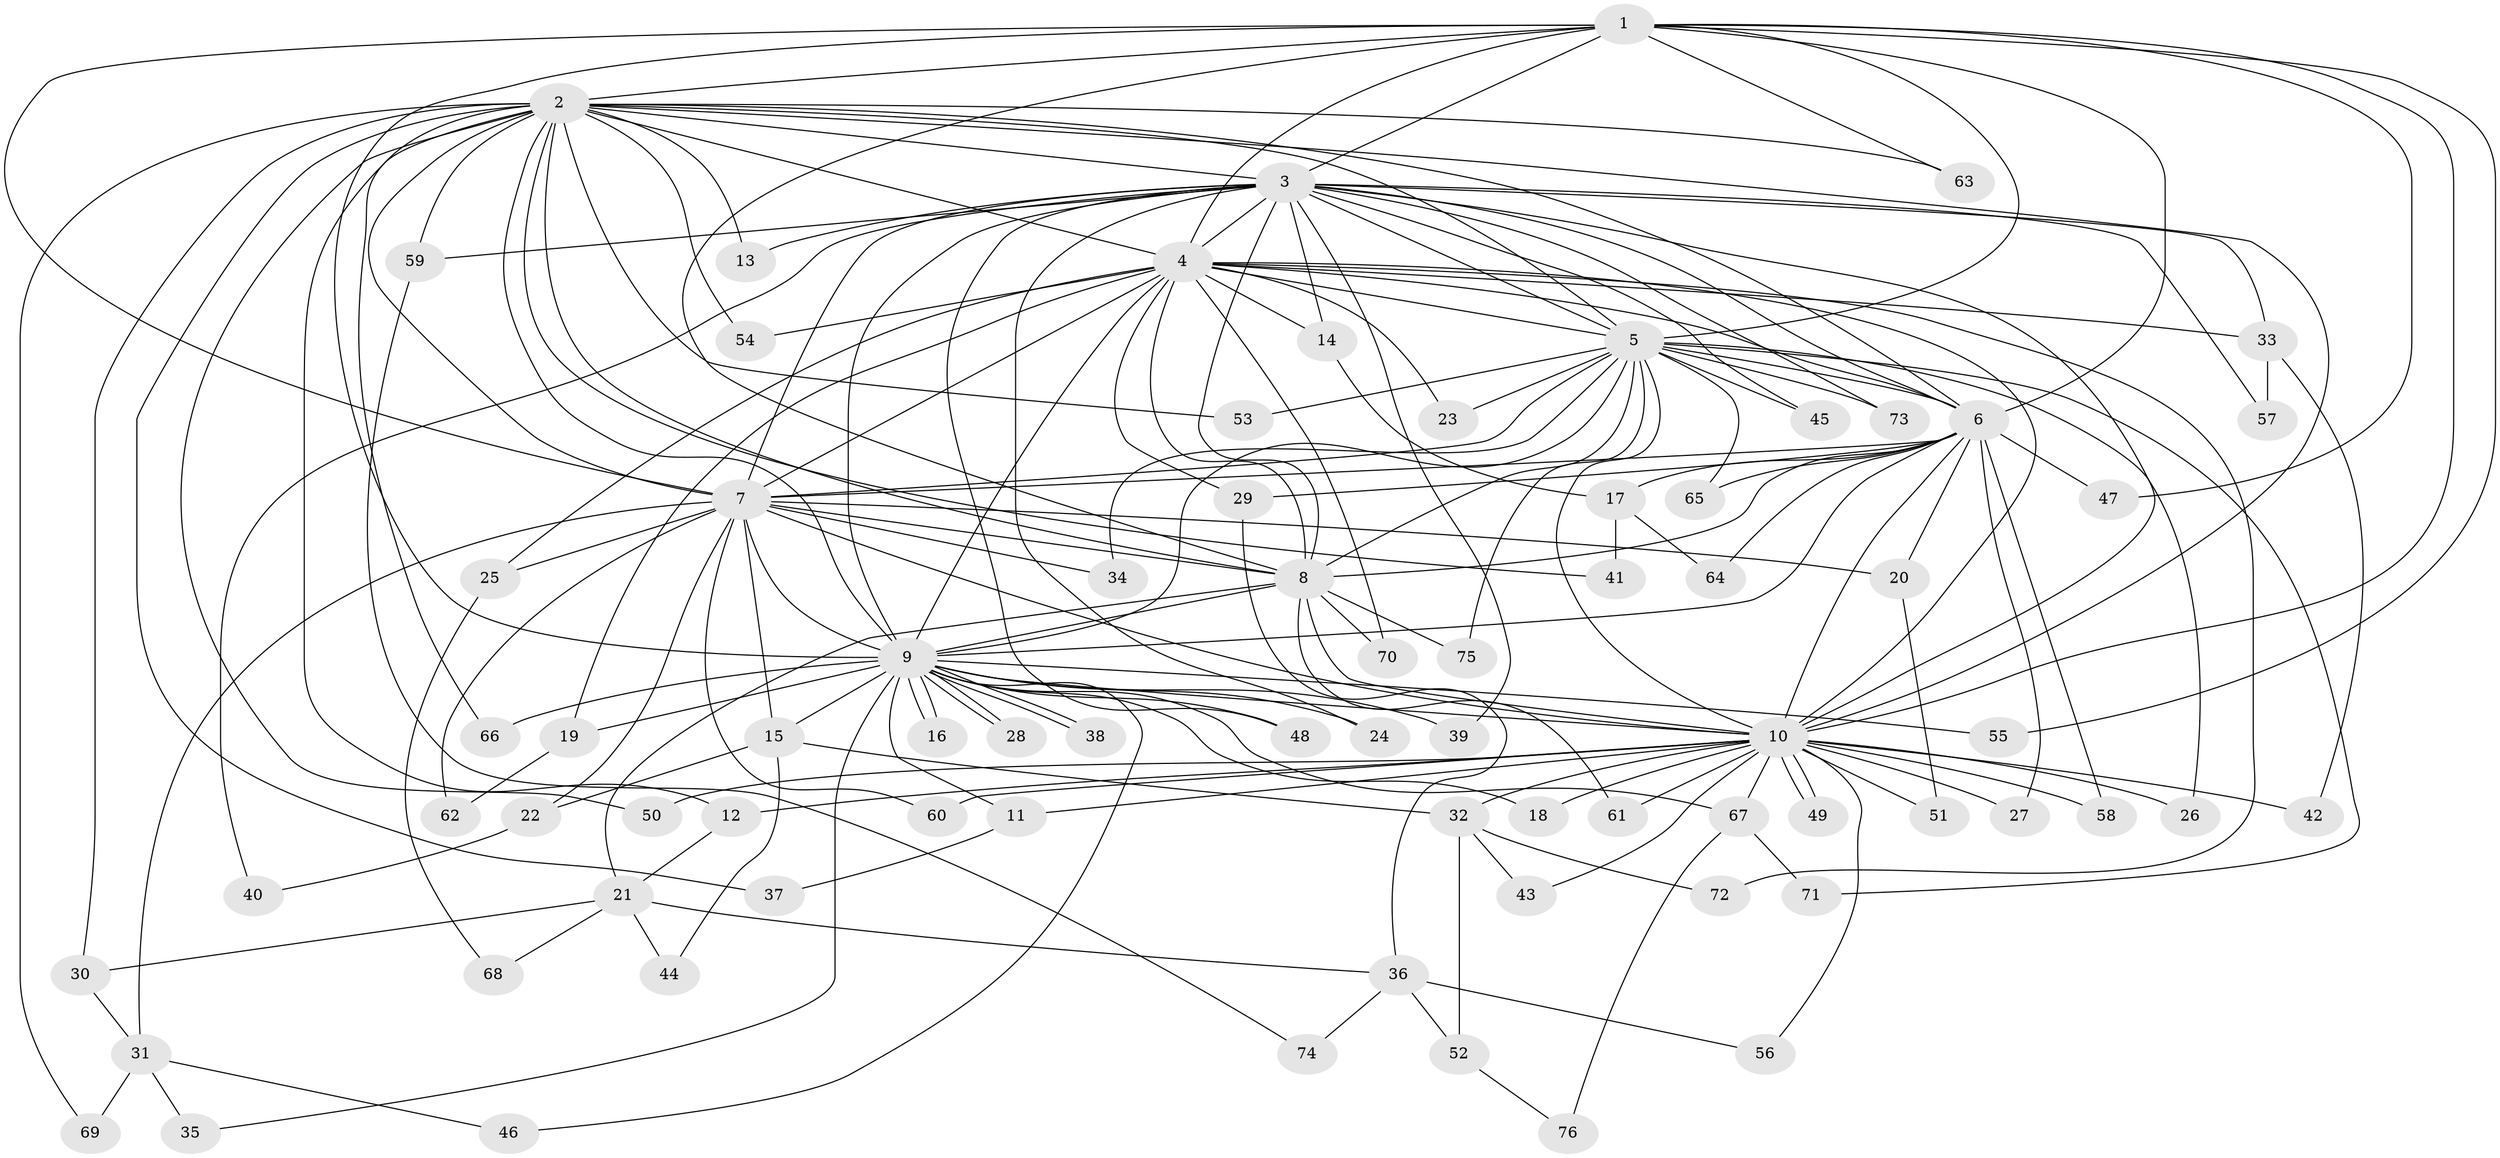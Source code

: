 // Generated by graph-tools (version 1.1) at 2025/44/03/09/25 04:44:04]
// undirected, 76 vertices, 177 edges
graph export_dot {
graph [start="1"]
  node [color=gray90,style=filled];
  1;
  2;
  3;
  4;
  5;
  6;
  7;
  8;
  9;
  10;
  11;
  12;
  13;
  14;
  15;
  16;
  17;
  18;
  19;
  20;
  21;
  22;
  23;
  24;
  25;
  26;
  27;
  28;
  29;
  30;
  31;
  32;
  33;
  34;
  35;
  36;
  37;
  38;
  39;
  40;
  41;
  42;
  43;
  44;
  45;
  46;
  47;
  48;
  49;
  50;
  51;
  52;
  53;
  54;
  55;
  56;
  57;
  58;
  59;
  60;
  61;
  62;
  63;
  64;
  65;
  66;
  67;
  68;
  69;
  70;
  71;
  72;
  73;
  74;
  75;
  76;
  1 -- 2;
  1 -- 3;
  1 -- 4;
  1 -- 5;
  1 -- 6;
  1 -- 7;
  1 -- 8;
  1 -- 9;
  1 -- 10;
  1 -- 47;
  1 -- 55;
  1 -- 63;
  2 -- 3;
  2 -- 4;
  2 -- 5;
  2 -- 6;
  2 -- 7;
  2 -- 8;
  2 -- 9;
  2 -- 10;
  2 -- 12;
  2 -- 13;
  2 -- 30;
  2 -- 37;
  2 -- 41;
  2 -- 50;
  2 -- 53;
  2 -- 54;
  2 -- 59;
  2 -- 63;
  2 -- 66;
  2 -- 69;
  3 -- 4;
  3 -- 5;
  3 -- 6;
  3 -- 7;
  3 -- 8;
  3 -- 9;
  3 -- 10;
  3 -- 13;
  3 -- 14;
  3 -- 24;
  3 -- 33;
  3 -- 39;
  3 -- 40;
  3 -- 45;
  3 -- 48;
  3 -- 57;
  3 -- 59;
  3 -- 73;
  4 -- 5;
  4 -- 6;
  4 -- 7;
  4 -- 8;
  4 -- 9;
  4 -- 10;
  4 -- 14;
  4 -- 19;
  4 -- 23;
  4 -- 25;
  4 -- 29;
  4 -- 33;
  4 -- 54;
  4 -- 70;
  4 -- 72;
  5 -- 6;
  5 -- 7;
  5 -- 8;
  5 -- 9;
  5 -- 10;
  5 -- 23;
  5 -- 26;
  5 -- 34;
  5 -- 45;
  5 -- 53;
  5 -- 65;
  5 -- 71;
  5 -- 73;
  5 -- 75;
  6 -- 7;
  6 -- 8;
  6 -- 9;
  6 -- 10;
  6 -- 17;
  6 -- 20;
  6 -- 27;
  6 -- 29;
  6 -- 47;
  6 -- 58;
  6 -- 64;
  6 -- 65;
  7 -- 8;
  7 -- 9;
  7 -- 10;
  7 -- 15;
  7 -- 20;
  7 -- 22;
  7 -- 25;
  7 -- 31;
  7 -- 34;
  7 -- 60;
  7 -- 62;
  8 -- 9;
  8 -- 10;
  8 -- 21;
  8 -- 61;
  8 -- 70;
  8 -- 75;
  9 -- 10;
  9 -- 11;
  9 -- 15;
  9 -- 16;
  9 -- 16;
  9 -- 18;
  9 -- 19;
  9 -- 24;
  9 -- 28;
  9 -- 28;
  9 -- 35;
  9 -- 38;
  9 -- 38;
  9 -- 39;
  9 -- 46;
  9 -- 48;
  9 -- 55;
  9 -- 66;
  9 -- 67;
  10 -- 11;
  10 -- 12;
  10 -- 18;
  10 -- 26;
  10 -- 27;
  10 -- 32;
  10 -- 42;
  10 -- 43;
  10 -- 49;
  10 -- 49;
  10 -- 50;
  10 -- 51;
  10 -- 56;
  10 -- 58;
  10 -- 60;
  10 -- 61;
  10 -- 67;
  11 -- 37;
  12 -- 21;
  14 -- 17;
  15 -- 22;
  15 -- 32;
  15 -- 44;
  17 -- 41;
  17 -- 64;
  19 -- 62;
  20 -- 51;
  21 -- 30;
  21 -- 36;
  21 -- 44;
  21 -- 68;
  22 -- 40;
  25 -- 68;
  29 -- 36;
  30 -- 31;
  31 -- 35;
  31 -- 46;
  31 -- 69;
  32 -- 43;
  32 -- 52;
  32 -- 72;
  33 -- 42;
  33 -- 57;
  36 -- 52;
  36 -- 56;
  36 -- 74;
  52 -- 76;
  59 -- 74;
  67 -- 71;
  67 -- 76;
}
